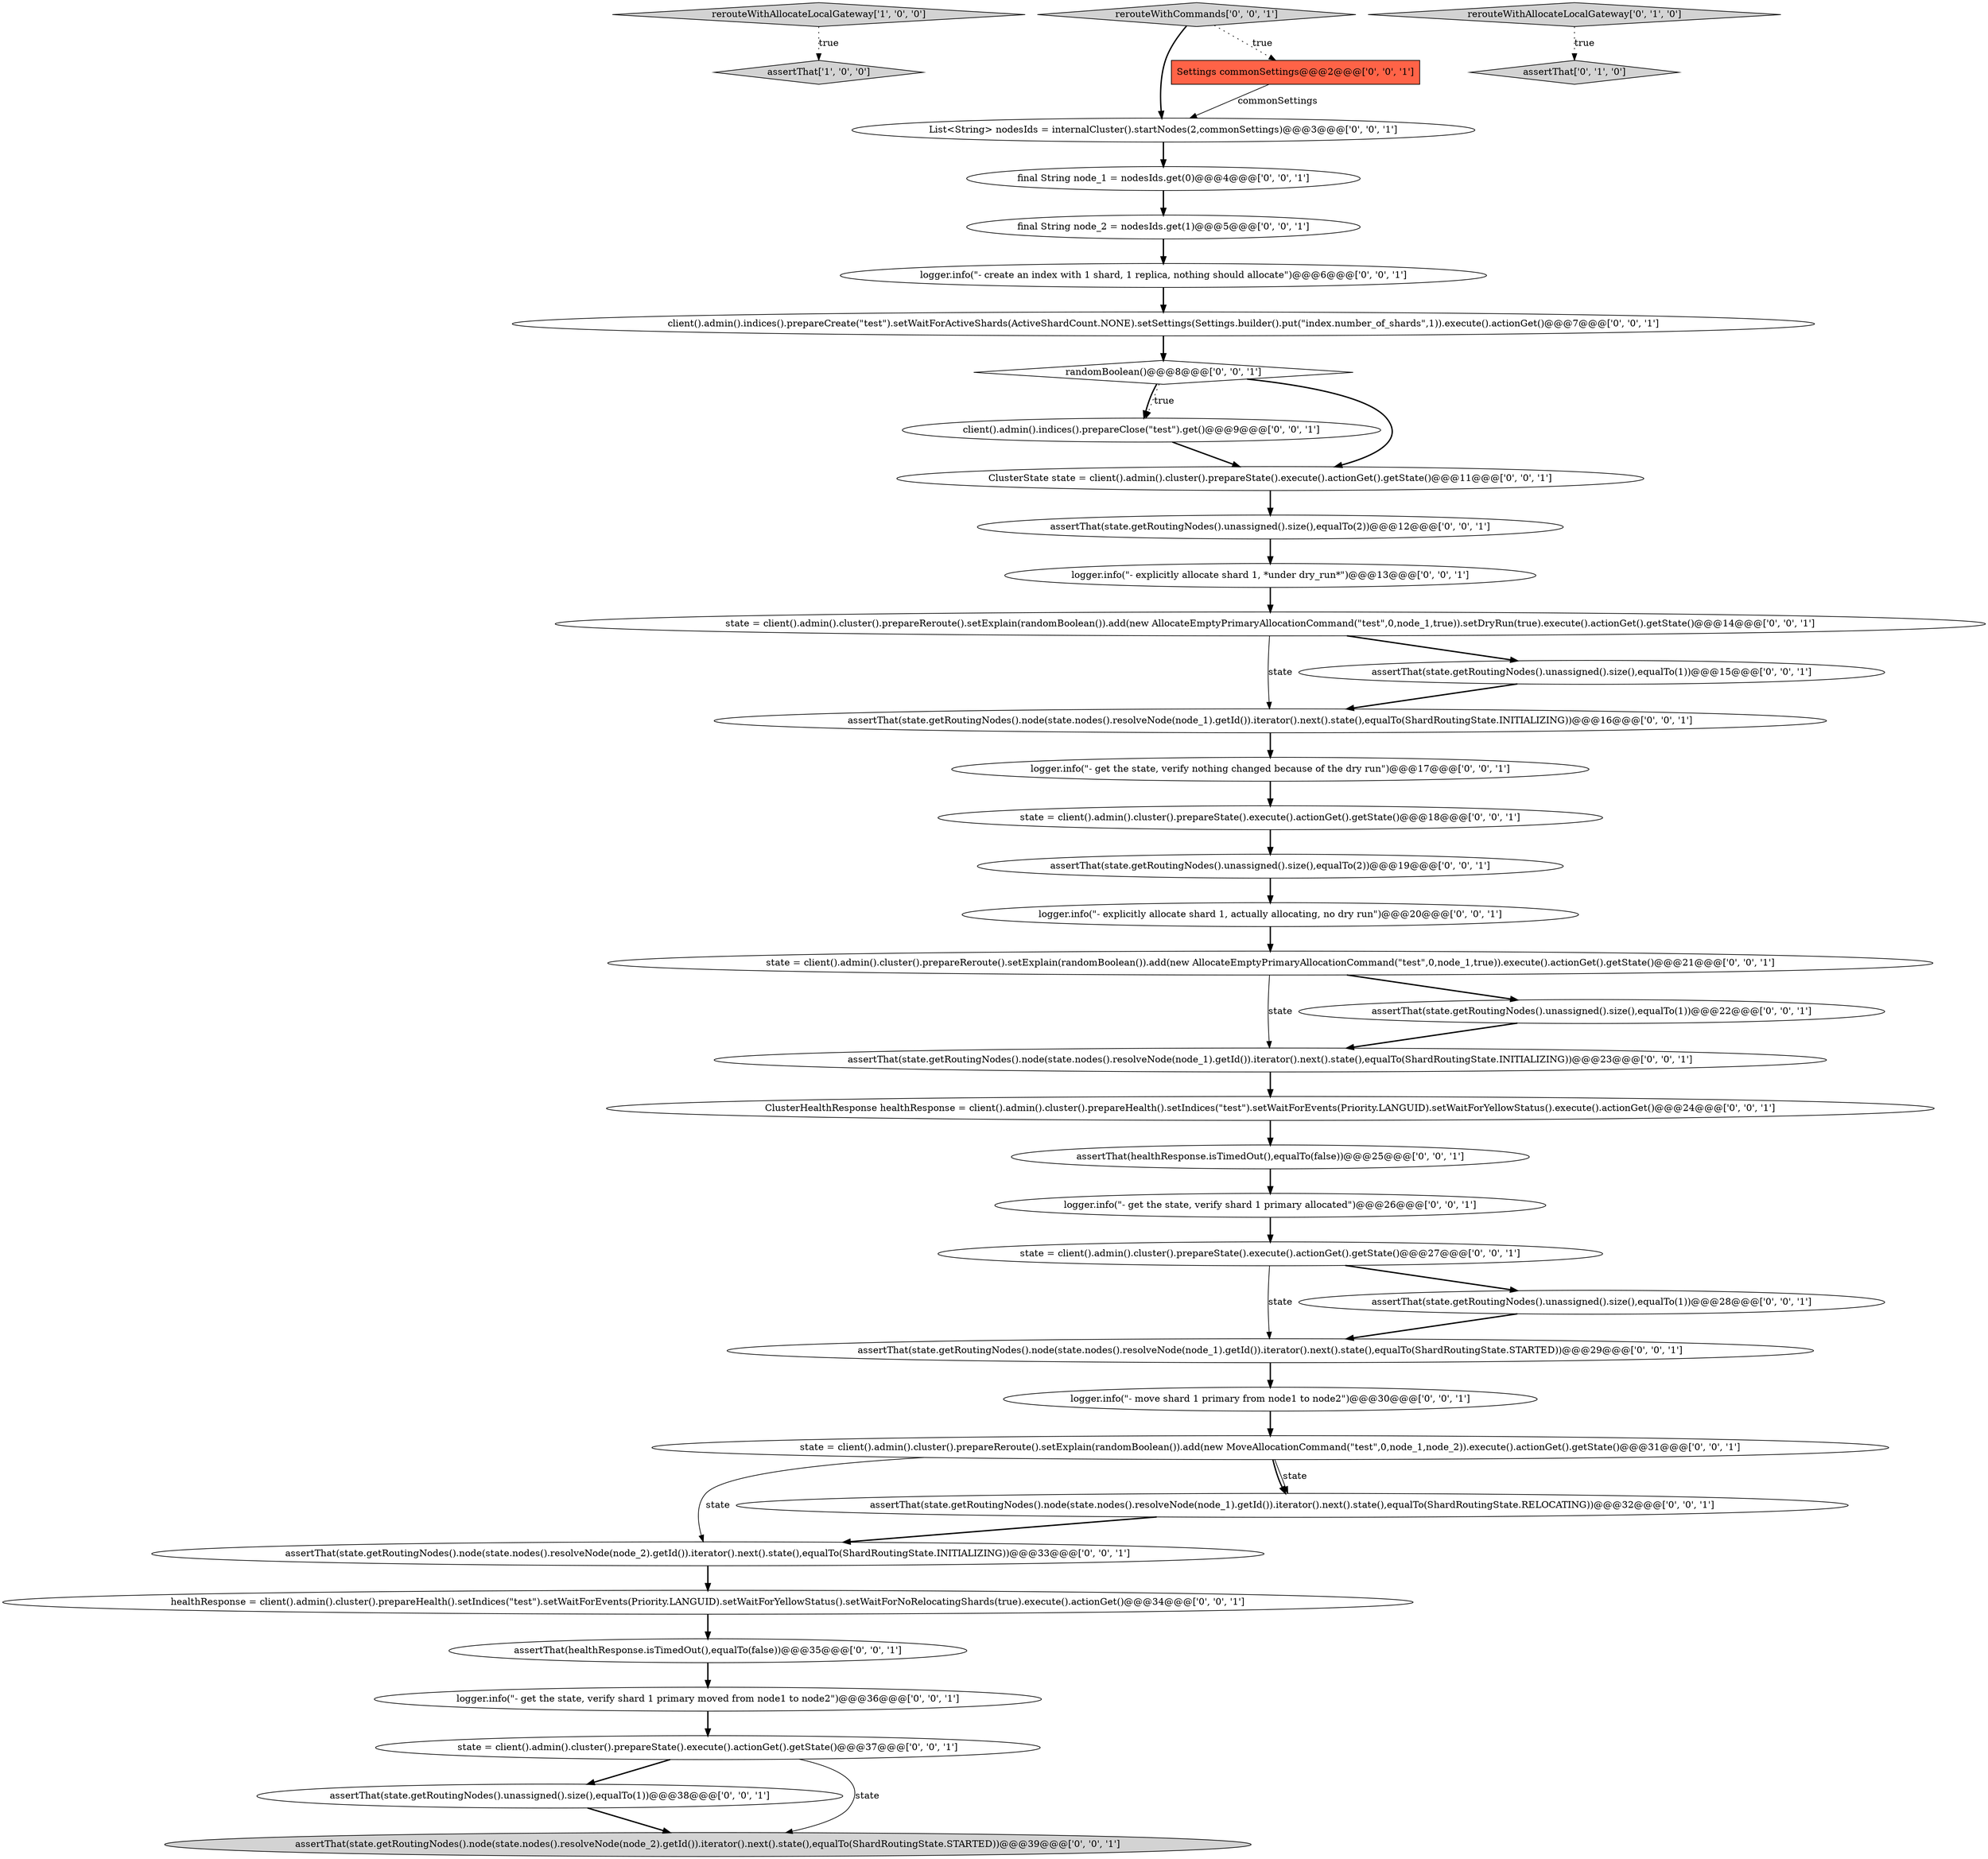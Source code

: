 digraph {
0 [style = filled, label = "rerouteWithAllocateLocalGateway['1', '0', '0']", fillcolor = lightgray, shape = diamond image = "AAA0AAABBB1BBB"];
14 [style = filled, label = "state = client().admin().cluster().prepareReroute().setExplain(randomBoolean()).add(new AllocateEmptyPrimaryAllocationCommand(\"test\",0,node_1,true)).setDryRun(true).execute().actionGet().getState()@@@14@@@['0', '0', '1']", fillcolor = white, shape = ellipse image = "AAA0AAABBB3BBB"];
26 [style = filled, label = "logger.info(\"- get the state, verify shard 1 primary allocated\")@@@26@@@['0', '0', '1']", fillcolor = white, shape = ellipse image = "AAA0AAABBB3BBB"];
24 [style = filled, label = "assertThat(state.getRoutingNodes().node(state.nodes().resolveNode(node_1).getId()).iterator().next().state(),equalTo(ShardRoutingState.INITIALIZING))@@@23@@@['0', '0', '1']", fillcolor = white, shape = ellipse image = "AAA0AAABBB3BBB"];
23 [style = filled, label = "randomBoolean()@@@8@@@['0', '0', '1']", fillcolor = white, shape = diamond image = "AAA0AAABBB3BBB"];
6 [style = filled, label = "assertThat(state.getRoutingNodes().unassigned().size(),equalTo(1))@@@22@@@['0', '0', '1']", fillcolor = white, shape = ellipse image = "AAA0AAABBB3BBB"];
36 [style = filled, label = "assertThat(state.getRoutingNodes().unassigned().size(),equalTo(2))@@@12@@@['0', '0', '1']", fillcolor = white, shape = ellipse image = "AAA0AAABBB3BBB"];
21 [style = filled, label = "final String node_1 = nodesIds.get(0)@@@4@@@['0', '0', '1']", fillcolor = white, shape = ellipse image = "AAA0AAABBB3BBB"];
4 [style = filled, label = "assertThat(state.getRoutingNodes().node(state.nodes().resolveNode(node_1).getId()).iterator().next().state(),equalTo(ShardRoutingState.STARTED))@@@29@@@['0', '0', '1']", fillcolor = white, shape = ellipse image = "AAA0AAABBB3BBB"];
19 [style = filled, label = "client().admin().indices().prepareClose(\"test\").get()@@@9@@@['0', '0', '1']", fillcolor = white, shape = ellipse image = "AAA0AAABBB3BBB"];
33 [style = filled, label = "ClusterHealthResponse healthResponse = client().admin().cluster().prepareHealth().setIndices(\"test\").setWaitForEvents(Priority.LANGUID).setWaitForYellowStatus().execute().actionGet()@@@24@@@['0', '0', '1']", fillcolor = white, shape = ellipse image = "AAA0AAABBB3BBB"];
7 [style = filled, label = "client().admin().indices().prepareCreate(\"test\").setWaitForActiveShards(ActiveShardCount.NONE).setSettings(Settings.builder().put(\"index.number_of_shards\",1)).execute().actionGet()@@@7@@@['0', '0', '1']", fillcolor = white, shape = ellipse image = "AAA0AAABBB3BBB"];
2 [style = filled, label = "assertThat['0', '1', '0']", fillcolor = lightgray, shape = diamond image = "AAA0AAABBB2BBB"];
8 [style = filled, label = "logger.info(\"- get the state, verify shard 1 primary moved from node1 to node2\")@@@36@@@['0', '0', '1']", fillcolor = white, shape = ellipse image = "AAA0AAABBB3BBB"];
10 [style = filled, label = "assertThat(healthResponse.isTimedOut(),equalTo(false))@@@35@@@['0', '0', '1']", fillcolor = white, shape = ellipse image = "AAA0AAABBB3BBB"];
17 [style = filled, label = "assertThat(state.getRoutingNodes().unassigned().size(),equalTo(2))@@@19@@@['0', '0', '1']", fillcolor = white, shape = ellipse image = "AAA0AAABBB3BBB"];
18 [style = filled, label = "state = client().admin().cluster().prepareState().execute().actionGet().getState()@@@37@@@['0', '0', '1']", fillcolor = white, shape = ellipse image = "AAA0AAABBB3BBB"];
37 [style = filled, label = "state = client().admin().cluster().prepareState().execute().actionGet().getState()@@@18@@@['0', '0', '1']", fillcolor = white, shape = ellipse image = "AAA0AAABBB3BBB"];
13 [style = filled, label = "assertThat(state.getRoutingNodes().node(state.nodes().resolveNode(node_1).getId()).iterator().next().state(),equalTo(ShardRoutingState.INITIALIZING))@@@16@@@['0', '0', '1']", fillcolor = white, shape = ellipse image = "AAA0AAABBB3BBB"];
3 [style = filled, label = "rerouteWithAllocateLocalGateway['0', '1', '0']", fillcolor = lightgray, shape = diamond image = "AAA0AAABBB2BBB"];
30 [style = filled, label = "assertThat(state.getRoutingNodes().node(state.nodes().resolveNode(node_2).getId()).iterator().next().state(),equalTo(ShardRoutingState.INITIALIZING))@@@33@@@['0', '0', '1']", fillcolor = white, shape = ellipse image = "AAA0AAABBB3BBB"];
11 [style = filled, label = "ClusterState state = client().admin().cluster().prepareState().execute().actionGet().getState()@@@11@@@['0', '0', '1']", fillcolor = white, shape = ellipse image = "AAA0AAABBB3BBB"];
12 [style = filled, label = "rerouteWithCommands['0', '0', '1']", fillcolor = lightgray, shape = diamond image = "AAA0AAABBB3BBB"];
25 [style = filled, label = "healthResponse = client().admin().cluster().prepareHealth().setIndices(\"test\").setWaitForEvents(Priority.LANGUID).setWaitForYellowStatus().setWaitForNoRelocatingShards(true).execute().actionGet()@@@34@@@['0', '0', '1']", fillcolor = white, shape = ellipse image = "AAA0AAABBB3BBB"];
22 [style = filled, label = "logger.info(\"- explicitly allocate shard 1, *under dry_run*\")@@@13@@@['0', '0', '1']", fillcolor = white, shape = ellipse image = "AAA0AAABBB3BBB"];
27 [style = filled, label = "assertThat(state.getRoutingNodes().unassigned().size(),equalTo(1))@@@38@@@['0', '0', '1']", fillcolor = white, shape = ellipse image = "AAA0AAABBB3BBB"];
5 [style = filled, label = "final String node_2 = nodesIds.get(1)@@@5@@@['0', '0', '1']", fillcolor = white, shape = ellipse image = "AAA0AAABBB3BBB"];
29 [style = filled, label = "logger.info(\"- explicitly allocate shard 1, actually allocating, no dry run\")@@@20@@@['0', '0', '1']", fillcolor = white, shape = ellipse image = "AAA0AAABBB3BBB"];
38 [style = filled, label = "state = client().admin().cluster().prepareReroute().setExplain(randomBoolean()).add(new MoveAllocationCommand(\"test\",0,node_1,node_2)).execute().actionGet().getState()@@@31@@@['0', '0', '1']", fillcolor = white, shape = ellipse image = "AAA0AAABBB3BBB"];
40 [style = filled, label = "assertThat(state.getRoutingNodes().node(state.nodes().resolveNode(node_2).getId()).iterator().next().state(),equalTo(ShardRoutingState.STARTED))@@@39@@@['0', '0', '1']", fillcolor = lightgray, shape = ellipse image = "AAA0AAABBB3BBB"];
41 [style = filled, label = "assertThat(state.getRoutingNodes().node(state.nodes().resolveNode(node_1).getId()).iterator().next().state(),equalTo(ShardRoutingState.RELOCATING))@@@32@@@['0', '0', '1']", fillcolor = white, shape = ellipse image = "AAA0AAABBB3BBB"];
9 [style = filled, label = "state = client().admin().cluster().prepareReroute().setExplain(randomBoolean()).add(new AllocateEmptyPrimaryAllocationCommand(\"test\",0,node_1,true)).execute().actionGet().getState()@@@21@@@['0', '0', '1']", fillcolor = white, shape = ellipse image = "AAA0AAABBB3BBB"];
39 [style = filled, label = "state = client().admin().cluster().prepareState().execute().actionGet().getState()@@@27@@@['0', '0', '1']", fillcolor = white, shape = ellipse image = "AAA0AAABBB3BBB"];
28 [style = filled, label = "assertThat(healthResponse.isTimedOut(),equalTo(false))@@@25@@@['0', '0', '1']", fillcolor = white, shape = ellipse image = "AAA0AAABBB3BBB"];
1 [style = filled, label = "assertThat['1', '0', '0']", fillcolor = lightgray, shape = diamond image = "AAA0AAABBB1BBB"];
20 [style = filled, label = "assertThat(state.getRoutingNodes().unassigned().size(),equalTo(1))@@@15@@@['0', '0', '1']", fillcolor = white, shape = ellipse image = "AAA0AAABBB3BBB"];
15 [style = filled, label = "logger.info(\"- move shard 1 primary from node1 to node2\")@@@30@@@['0', '0', '1']", fillcolor = white, shape = ellipse image = "AAA0AAABBB3BBB"];
32 [style = filled, label = "List<String> nodesIds = internalCluster().startNodes(2,commonSettings)@@@3@@@['0', '0', '1']", fillcolor = white, shape = ellipse image = "AAA0AAABBB3BBB"];
31 [style = filled, label = "Settings commonSettings@@@2@@@['0', '0', '1']", fillcolor = tomato, shape = box image = "AAA0AAABBB3BBB"];
16 [style = filled, label = "logger.info(\"- create an index with 1 shard, 1 replica, nothing should allocate\")@@@6@@@['0', '0', '1']", fillcolor = white, shape = ellipse image = "AAA0AAABBB3BBB"];
34 [style = filled, label = "logger.info(\"- get the state, verify nothing changed because of the dry run\")@@@17@@@['0', '0', '1']", fillcolor = white, shape = ellipse image = "AAA0AAABBB3BBB"];
35 [style = filled, label = "assertThat(state.getRoutingNodes().unassigned().size(),equalTo(1))@@@28@@@['0', '0', '1']", fillcolor = white, shape = ellipse image = "AAA0AAABBB3BBB"];
29->9 [style = bold, label=""];
7->23 [style = bold, label=""];
0->1 [style = dotted, label="true"];
23->19 [style = bold, label=""];
35->4 [style = bold, label=""];
24->33 [style = bold, label=""];
41->30 [style = bold, label=""];
15->38 [style = bold, label=""];
25->10 [style = bold, label=""];
39->35 [style = bold, label=""];
23->19 [style = dotted, label="true"];
28->26 [style = bold, label=""];
31->32 [style = solid, label="commonSettings"];
10->8 [style = bold, label=""];
38->41 [style = bold, label=""];
36->22 [style = bold, label=""];
6->24 [style = bold, label=""];
23->11 [style = bold, label=""];
12->31 [style = dotted, label="true"];
30->25 [style = bold, label=""];
13->34 [style = bold, label=""];
33->28 [style = bold, label=""];
32->21 [style = bold, label=""];
18->40 [style = solid, label="state"];
9->6 [style = bold, label=""];
8->18 [style = bold, label=""];
27->40 [style = bold, label=""];
12->32 [style = bold, label=""];
37->17 [style = bold, label=""];
20->13 [style = bold, label=""];
38->41 [style = solid, label="state"];
19->11 [style = bold, label=""];
22->14 [style = bold, label=""];
3->2 [style = dotted, label="true"];
21->5 [style = bold, label=""];
9->24 [style = solid, label="state"];
11->36 [style = bold, label=""];
16->7 [style = bold, label=""];
4->15 [style = bold, label=""];
38->30 [style = solid, label="state"];
18->27 [style = bold, label=""];
39->4 [style = solid, label="state"];
5->16 [style = bold, label=""];
34->37 [style = bold, label=""];
14->20 [style = bold, label=""];
17->29 [style = bold, label=""];
26->39 [style = bold, label=""];
14->13 [style = solid, label="state"];
}
